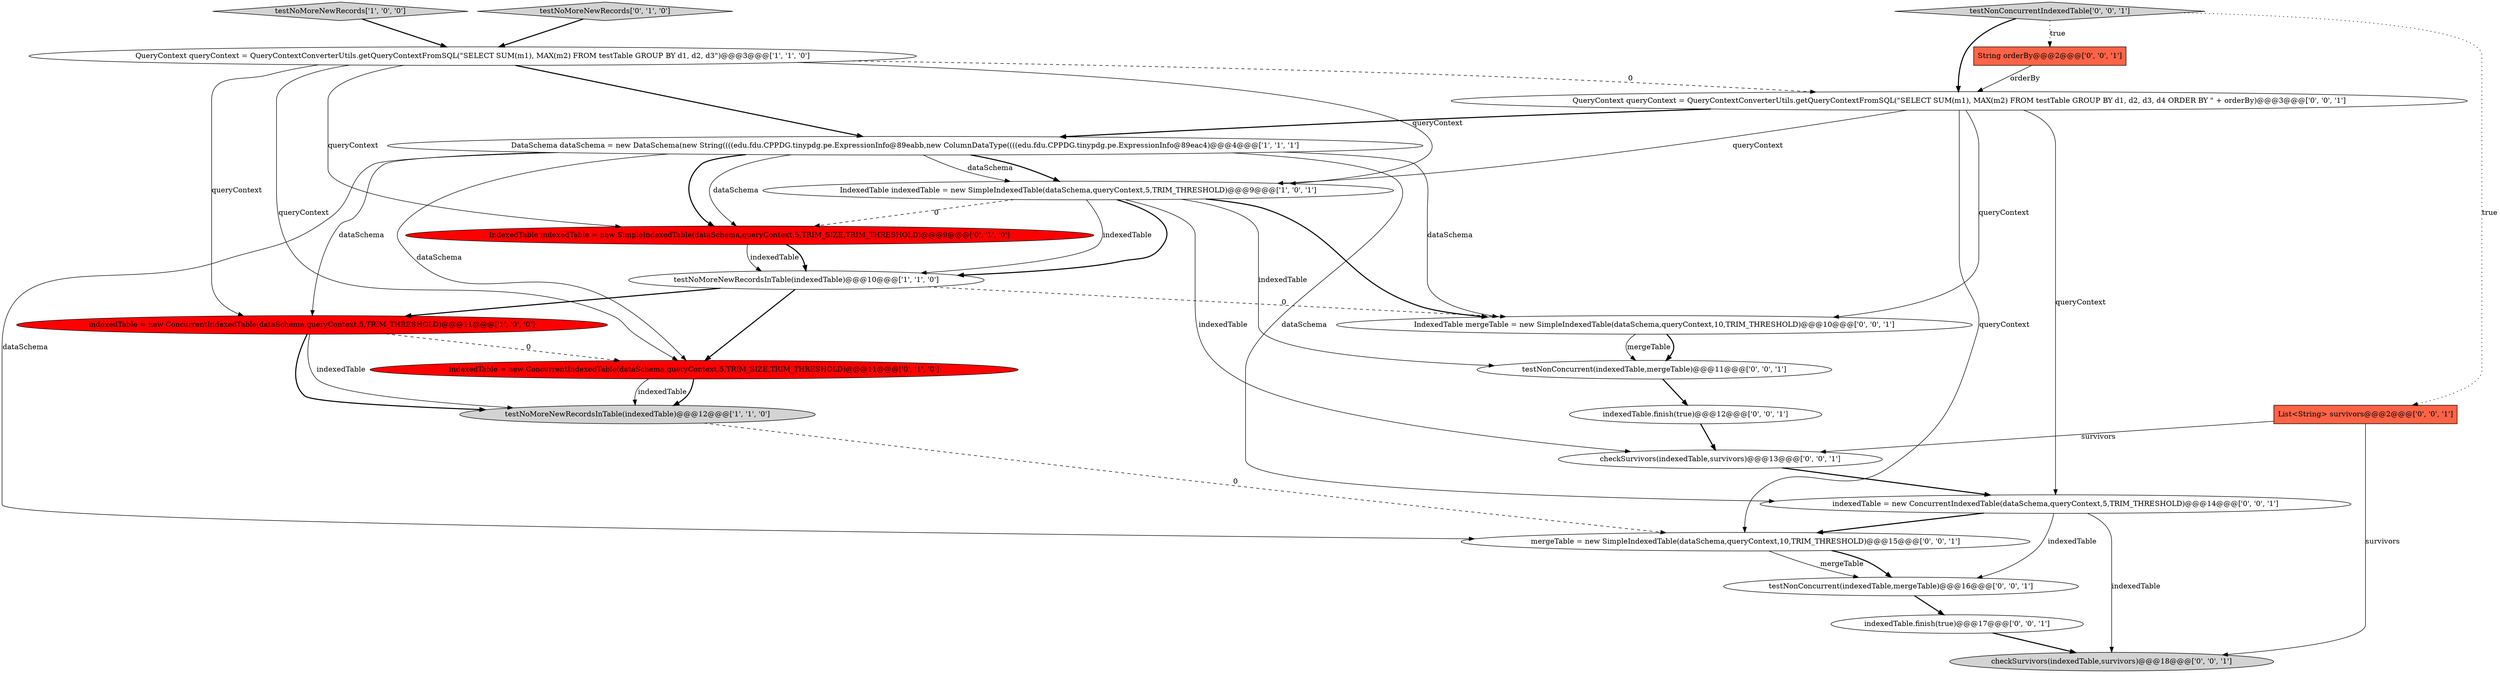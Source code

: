 digraph {
17 [style = filled, label = "checkSurvivors(indexedTable,survivors)@@@13@@@['0', '0', '1']", fillcolor = white, shape = ellipse image = "AAA0AAABBB3BBB"];
19 [style = filled, label = "checkSurvivors(indexedTable,survivors)@@@18@@@['0', '0', '1']", fillcolor = lightgray, shape = ellipse image = "AAA0AAABBB3BBB"];
0 [style = filled, label = "testNoMoreNewRecordsInTable(indexedTable)@@@10@@@['1', '1', '0']", fillcolor = white, shape = ellipse image = "AAA0AAABBB1BBB"];
11 [style = filled, label = "IndexedTable mergeTable = new SimpleIndexedTable(dataSchema,queryContext,10,TRIM_THRESHOLD)@@@10@@@['0', '0', '1']", fillcolor = white, shape = ellipse image = "AAA0AAABBB3BBB"];
13 [style = filled, label = "indexedTable.finish(true)@@@12@@@['0', '0', '1']", fillcolor = white, shape = ellipse image = "AAA0AAABBB3BBB"];
20 [style = filled, label = "testNonConcurrentIndexedTable['0', '0', '1']", fillcolor = lightgray, shape = diamond image = "AAA0AAABBB3BBB"];
7 [style = filled, label = "testNoMoreNewRecords['0', '1', '0']", fillcolor = lightgray, shape = diamond image = "AAA0AAABBB2BBB"];
4 [style = filled, label = "IndexedTable indexedTable = new SimpleIndexedTable(dataSchema,queryContext,5,TRIM_THRESHOLD)@@@9@@@['1', '0', '1']", fillcolor = white, shape = ellipse image = "AAA0AAABBB1BBB"];
21 [style = filled, label = "String orderBy@@@2@@@['0', '0', '1']", fillcolor = tomato, shape = box image = "AAA0AAABBB3BBB"];
22 [style = filled, label = "mergeTable = new SimpleIndexedTable(dataSchema,queryContext,10,TRIM_THRESHOLD)@@@15@@@['0', '0', '1']", fillcolor = white, shape = ellipse image = "AAA0AAABBB3BBB"];
15 [style = filled, label = "indexedTable = new ConcurrentIndexedTable(dataSchema,queryContext,5,TRIM_THRESHOLD)@@@14@@@['0', '0', '1']", fillcolor = white, shape = ellipse image = "AAA0AAABBB3BBB"];
18 [style = filled, label = "testNonConcurrent(indexedTable,mergeTable)@@@16@@@['0', '0', '1']", fillcolor = white, shape = ellipse image = "AAA0AAABBB3BBB"];
5 [style = filled, label = "DataSchema dataSchema = new DataSchema(new String((((edu.fdu.CPPDG.tinypdg.pe.ExpressionInfo@89eabb,new ColumnDataType((((edu.fdu.CPPDG.tinypdg.pe.ExpressionInfo@89eac4)@@@4@@@['1', '1', '1']", fillcolor = white, shape = ellipse image = "AAA0AAABBB1BBB"];
16 [style = filled, label = "testNonConcurrent(indexedTable,mergeTable)@@@11@@@['0', '0', '1']", fillcolor = white, shape = ellipse image = "AAA0AAABBB3BBB"];
14 [style = filled, label = "QueryContext queryContext = QueryContextConverterUtils.getQueryContextFromSQL(\"SELECT SUM(m1), MAX(m2) FROM testTable GROUP BY d1, d2, d3, d4 ORDER BY \" + orderBy)@@@3@@@['0', '0', '1']", fillcolor = white, shape = ellipse image = "AAA0AAABBB3BBB"];
3 [style = filled, label = "testNoMoreNewRecordsInTable(indexedTable)@@@12@@@['1', '1', '0']", fillcolor = lightgray, shape = ellipse image = "AAA0AAABBB1BBB"];
1 [style = filled, label = "indexedTable = new ConcurrentIndexedTable(dataSchema,queryContext,5,TRIM_THRESHOLD)@@@11@@@['1', '0', '0']", fillcolor = red, shape = ellipse image = "AAA1AAABBB1BBB"];
6 [style = filled, label = "QueryContext queryContext = QueryContextConverterUtils.getQueryContextFromSQL(\"SELECT SUM(m1), MAX(m2) FROM testTable GROUP BY d1, d2, d3\")@@@3@@@['1', '1', '0']", fillcolor = white, shape = ellipse image = "AAA0AAABBB1BBB"];
12 [style = filled, label = "indexedTable.finish(true)@@@17@@@['0', '0', '1']", fillcolor = white, shape = ellipse image = "AAA0AAABBB3BBB"];
2 [style = filled, label = "testNoMoreNewRecords['1', '0', '0']", fillcolor = lightgray, shape = diamond image = "AAA0AAABBB1BBB"];
8 [style = filled, label = "IndexedTable indexedTable = new SimpleIndexedTable(dataSchema,queryContext,5,TRIM_SIZE,TRIM_THRESHOLD)@@@9@@@['0', '1', '0']", fillcolor = red, shape = ellipse image = "AAA1AAABBB2BBB"];
9 [style = filled, label = "indexedTable = new ConcurrentIndexedTable(dataSchema,queryContext,5,TRIM_SIZE,TRIM_THRESHOLD)@@@11@@@['0', '1', '0']", fillcolor = red, shape = ellipse image = "AAA1AAABBB2BBB"];
10 [style = filled, label = "List<String> survivors@@@2@@@['0', '0', '1']", fillcolor = tomato, shape = box image = "AAA0AAABBB3BBB"];
11->16 [style = bold, label=""];
5->8 [style = bold, label=""];
0->9 [style = bold, label=""];
16->13 [style = bold, label=""];
6->4 [style = solid, label="queryContext"];
14->15 [style = solid, label="queryContext"];
11->16 [style = solid, label="mergeTable"];
5->15 [style = solid, label="dataSchema"];
2->6 [style = bold, label=""];
14->22 [style = solid, label="queryContext"];
9->3 [style = solid, label="indexedTable"];
1->3 [style = bold, label=""];
18->12 [style = bold, label=""];
10->19 [style = solid, label="survivors"];
1->3 [style = solid, label="indexedTable"];
5->11 [style = solid, label="dataSchema"];
5->22 [style = solid, label="dataSchema"];
20->14 [style = bold, label=""];
5->4 [style = solid, label="dataSchema"];
1->9 [style = dashed, label="0"];
20->21 [style = dotted, label="true"];
0->11 [style = dashed, label="0"];
21->14 [style = solid, label="orderBy"];
6->14 [style = dashed, label="0"];
3->22 [style = dashed, label="0"];
5->9 [style = solid, label="dataSchema"];
8->0 [style = solid, label="indexedTable"];
15->22 [style = bold, label=""];
4->0 [style = bold, label=""];
8->0 [style = bold, label=""];
4->0 [style = solid, label="indexedTable"];
22->18 [style = solid, label="mergeTable"];
14->11 [style = solid, label="queryContext"];
6->5 [style = bold, label=""];
13->17 [style = bold, label=""];
6->1 [style = solid, label="queryContext"];
22->18 [style = bold, label=""];
15->19 [style = solid, label="indexedTable"];
10->17 [style = solid, label="survivors"];
14->4 [style = solid, label="queryContext"];
0->1 [style = bold, label=""];
5->4 [style = bold, label=""];
7->6 [style = bold, label=""];
20->10 [style = dotted, label="true"];
15->18 [style = solid, label="indexedTable"];
17->15 [style = bold, label=""];
4->8 [style = dashed, label="0"];
4->17 [style = solid, label="indexedTable"];
9->3 [style = bold, label=""];
5->1 [style = solid, label="dataSchema"];
4->16 [style = solid, label="indexedTable"];
12->19 [style = bold, label=""];
4->11 [style = bold, label=""];
6->8 [style = solid, label="queryContext"];
5->8 [style = solid, label="dataSchema"];
14->5 [style = bold, label=""];
6->9 [style = solid, label="queryContext"];
}
